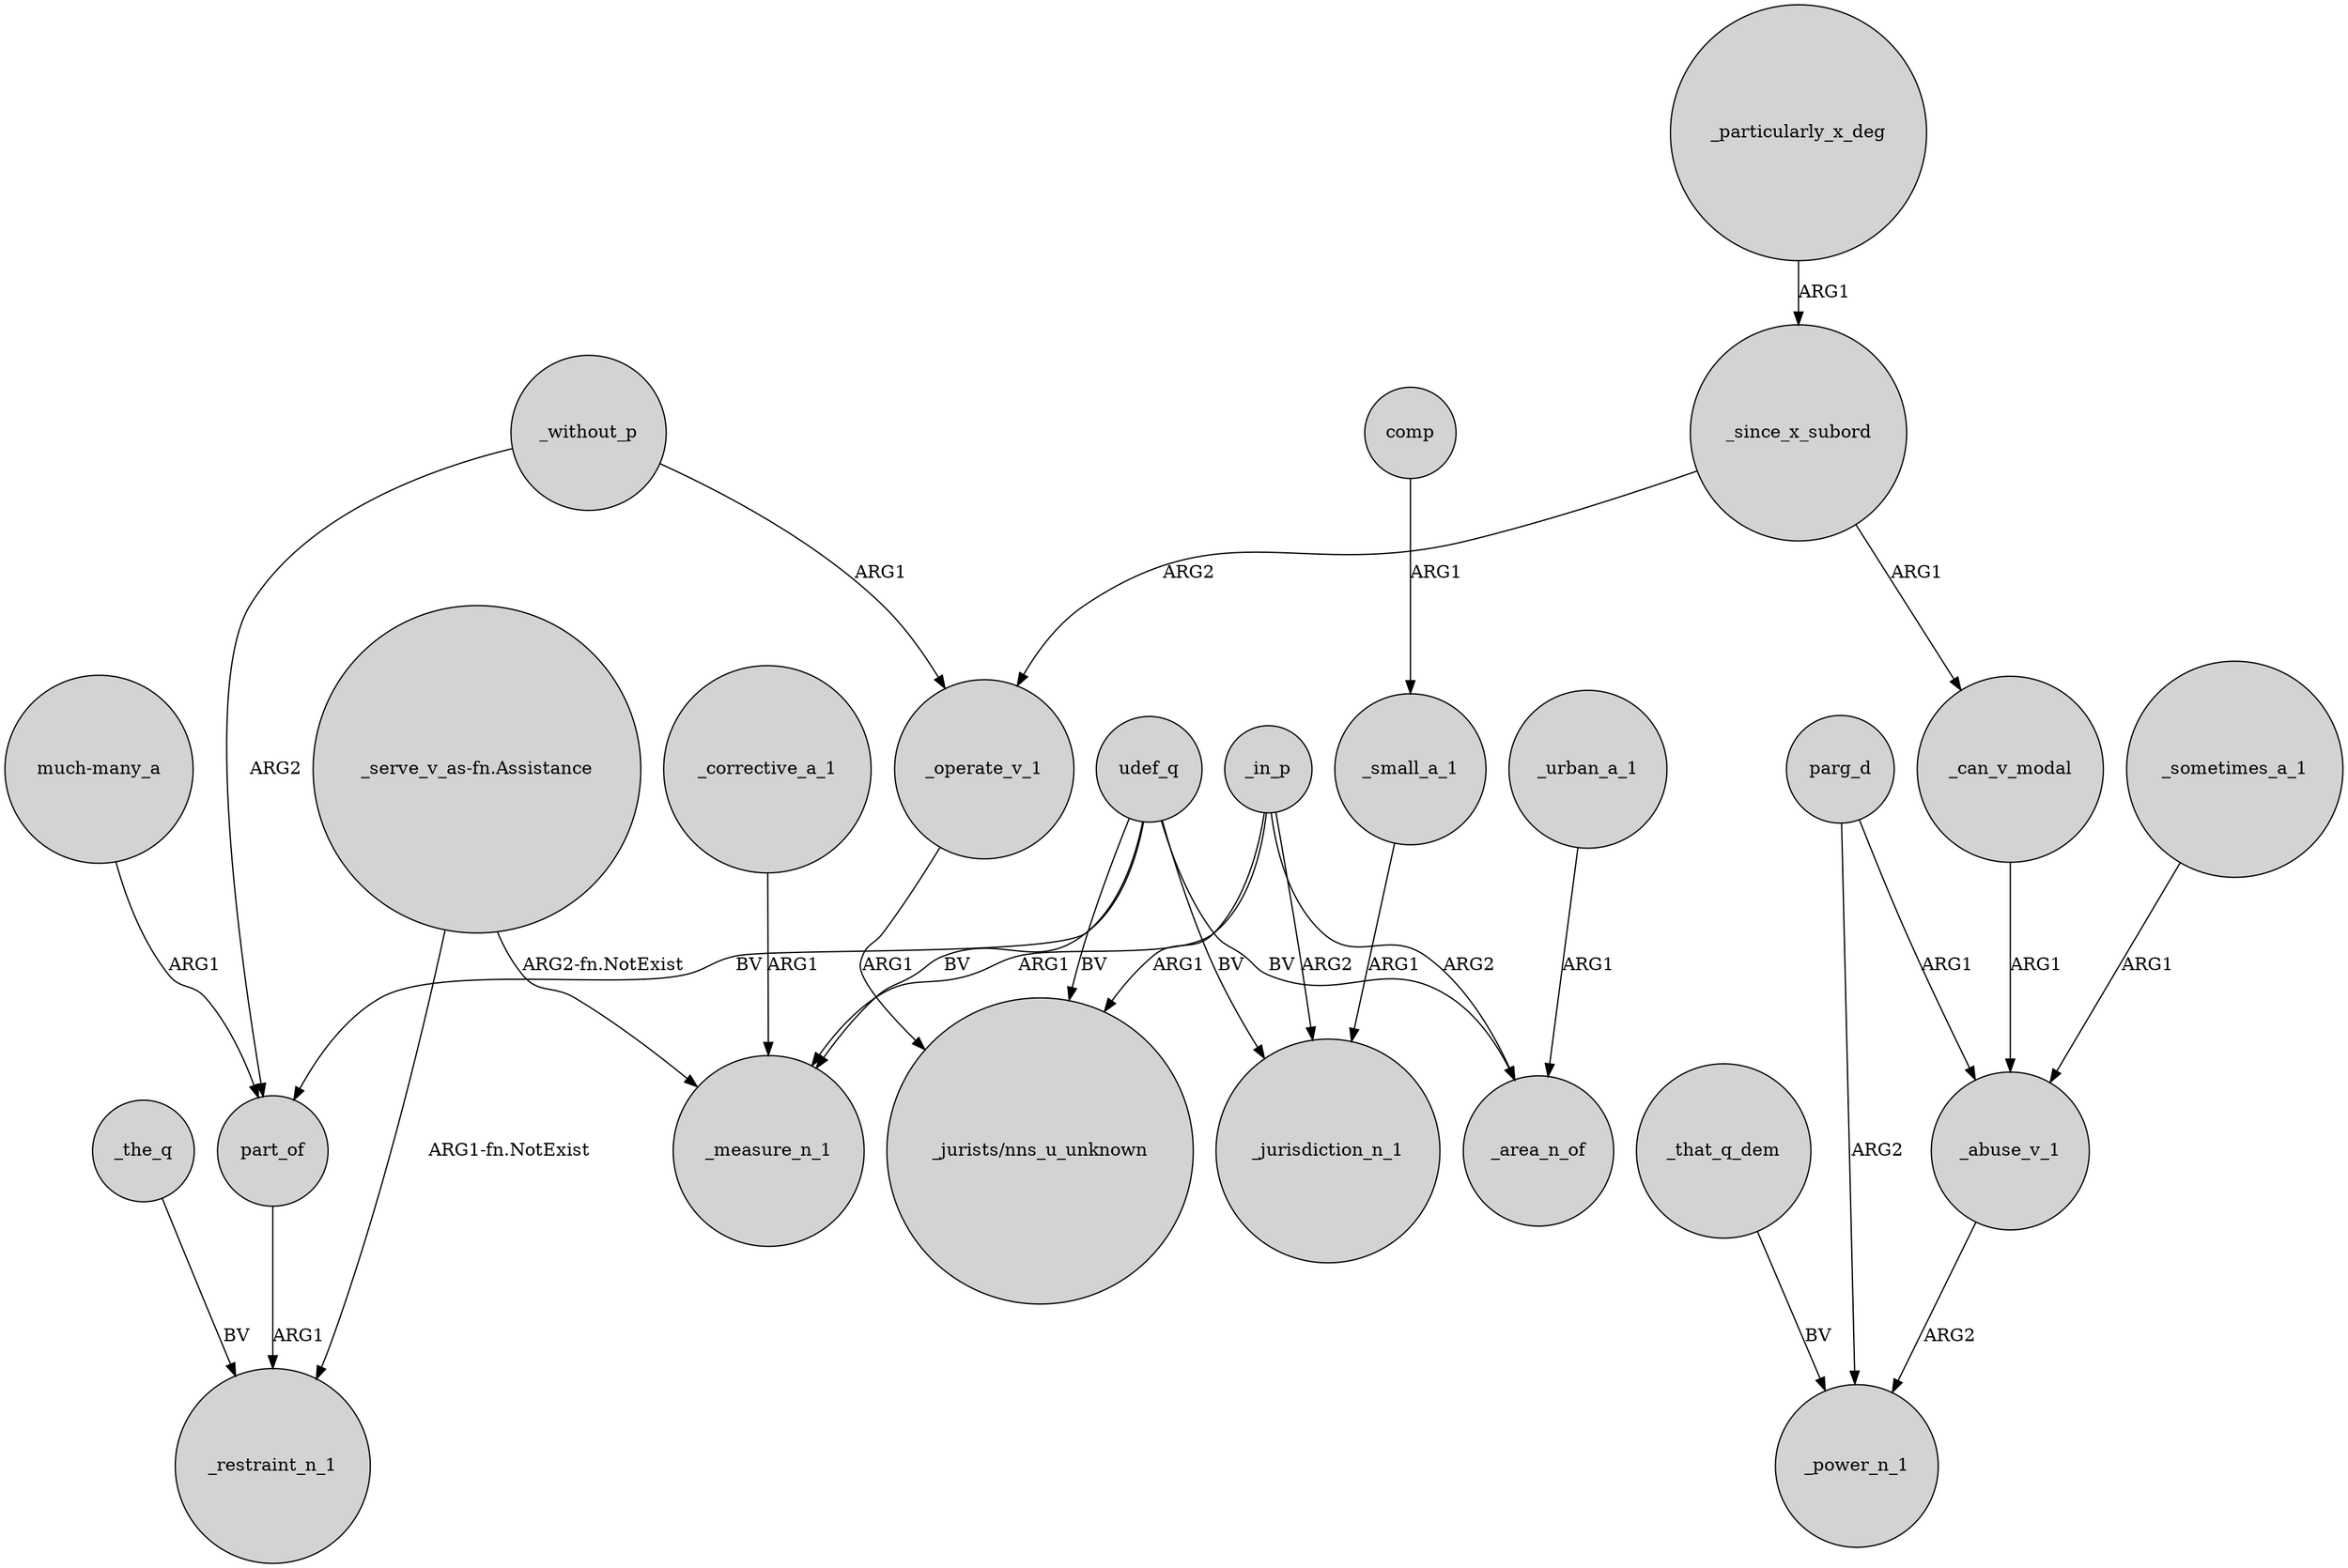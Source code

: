 digraph {
	node [shape=circle style=filled]
	_the_q -> _restraint_n_1 [label=BV]
	udef_q -> part_of [label=BV]
	_abuse_v_1 -> _power_n_1 [label=ARG2]
	"much-many_a" -> part_of [label=ARG1]
	"_serve_v_as-fn.Assistance" -> _measure_n_1 [label="ARG2-fn.NotExist"]
	parg_d -> _power_n_1 [label=ARG2]
	_since_x_subord -> _operate_v_1 [label=ARG2]
	_sometimes_a_1 -> _abuse_v_1 [label=ARG1]
	_without_p -> _operate_v_1 [label=ARG1]
	"_serve_v_as-fn.Assistance" -> _restraint_n_1 [label="ARG1-fn.NotExist"]
	_in_p -> "_jurists/nns_u_unknown" [label=ARG1]
	_corrective_a_1 -> _measure_n_1 [label=ARG1]
	comp -> _small_a_1 [label=ARG1]
	udef_q -> "_jurists/nns_u_unknown" [label=BV]
	_particularly_x_deg -> _since_x_subord [label=ARG1]
	udef_q -> _measure_n_1 [label=BV]
	parg_d -> _abuse_v_1 [label=ARG1]
	_operate_v_1 -> "_jurists/nns_u_unknown" [label=ARG1]
	_without_p -> part_of [label=ARG2]
	_in_p -> _measure_n_1 [label=ARG1]
	udef_q -> _jurisdiction_n_1 [label=BV]
	_in_p -> _area_n_of [label=ARG2]
	_urban_a_1 -> _area_n_of [label=ARG1]
	part_of -> _restraint_n_1 [label=ARG1]
	udef_q -> _area_n_of [label=BV]
	_small_a_1 -> _jurisdiction_n_1 [label=ARG1]
	_that_q_dem -> _power_n_1 [label=BV]
	_can_v_modal -> _abuse_v_1 [label=ARG1]
	_since_x_subord -> _can_v_modal [label=ARG1]
	_in_p -> _jurisdiction_n_1 [label=ARG2]
}
